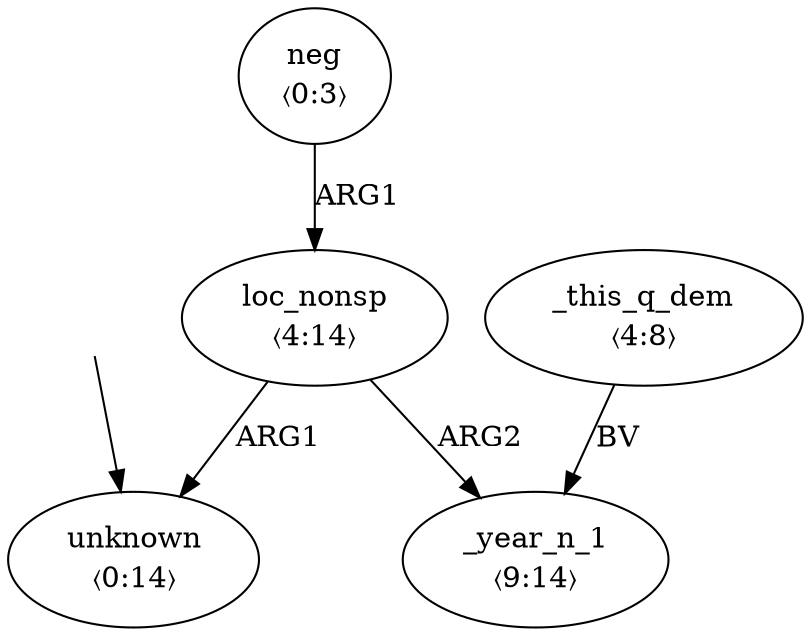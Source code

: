digraph "20010002" {
  top [ style=invis ];
  top -> 0;
  0 [ label=<<table align="center" border="0" cellspacing="0"><tr><td colspan="2">unknown</td></tr><tr><td colspan="2">〈0:14〉</td></tr></table>> ];
  1 [ label=<<table align="center" border="0" cellspacing="0"><tr><td colspan="2">neg</td></tr><tr><td colspan="2">〈0:3〉</td></tr></table>> ];
  2 [ label=<<table align="center" border="0" cellspacing="0"><tr><td colspan="2">loc_nonsp</td></tr><tr><td colspan="2">〈4:14〉</td></tr></table>> ];
  3 [ label=<<table align="center" border="0" cellspacing="0"><tr><td colspan="2">_this_q_dem</td></tr><tr><td colspan="2">〈4:8〉</td></tr></table>> ];
  4 [ label=<<table align="center" border="0" cellspacing="0"><tr><td colspan="2">_year_n_1</td></tr><tr><td colspan="2">〈9:14〉</td></tr></table>> ];
  3 -> 4 [ label="BV" ];
  2 -> 4 [ label="ARG2" ];
  1 -> 2 [ label="ARG1" ];
  2 -> 0 [ label="ARG1" ];
}

